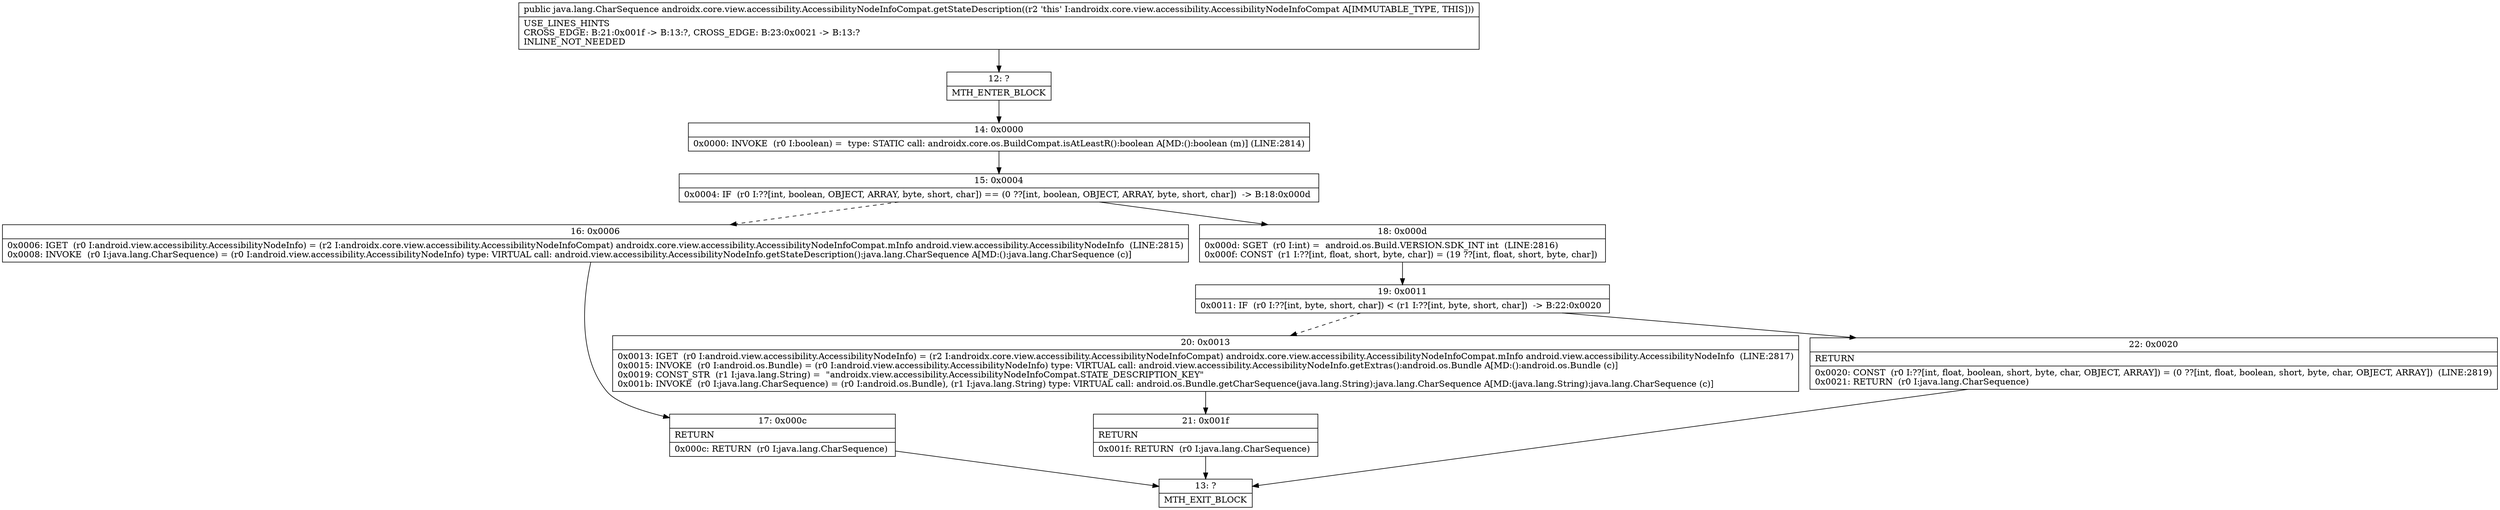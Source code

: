 digraph "CFG forandroidx.core.view.accessibility.AccessibilityNodeInfoCompat.getStateDescription()Ljava\/lang\/CharSequence;" {
Node_12 [shape=record,label="{12\:\ ?|MTH_ENTER_BLOCK\l}"];
Node_14 [shape=record,label="{14\:\ 0x0000|0x0000: INVOKE  (r0 I:boolean) =  type: STATIC call: androidx.core.os.BuildCompat.isAtLeastR():boolean A[MD:():boolean (m)] (LINE:2814)\l}"];
Node_15 [shape=record,label="{15\:\ 0x0004|0x0004: IF  (r0 I:??[int, boolean, OBJECT, ARRAY, byte, short, char]) == (0 ??[int, boolean, OBJECT, ARRAY, byte, short, char])  \-\> B:18:0x000d \l}"];
Node_16 [shape=record,label="{16\:\ 0x0006|0x0006: IGET  (r0 I:android.view.accessibility.AccessibilityNodeInfo) = (r2 I:androidx.core.view.accessibility.AccessibilityNodeInfoCompat) androidx.core.view.accessibility.AccessibilityNodeInfoCompat.mInfo android.view.accessibility.AccessibilityNodeInfo  (LINE:2815)\l0x0008: INVOKE  (r0 I:java.lang.CharSequence) = (r0 I:android.view.accessibility.AccessibilityNodeInfo) type: VIRTUAL call: android.view.accessibility.AccessibilityNodeInfo.getStateDescription():java.lang.CharSequence A[MD:():java.lang.CharSequence (c)]\l}"];
Node_17 [shape=record,label="{17\:\ 0x000c|RETURN\l|0x000c: RETURN  (r0 I:java.lang.CharSequence) \l}"];
Node_13 [shape=record,label="{13\:\ ?|MTH_EXIT_BLOCK\l}"];
Node_18 [shape=record,label="{18\:\ 0x000d|0x000d: SGET  (r0 I:int) =  android.os.Build.VERSION.SDK_INT int  (LINE:2816)\l0x000f: CONST  (r1 I:??[int, float, short, byte, char]) = (19 ??[int, float, short, byte, char]) \l}"];
Node_19 [shape=record,label="{19\:\ 0x0011|0x0011: IF  (r0 I:??[int, byte, short, char]) \< (r1 I:??[int, byte, short, char])  \-\> B:22:0x0020 \l}"];
Node_20 [shape=record,label="{20\:\ 0x0013|0x0013: IGET  (r0 I:android.view.accessibility.AccessibilityNodeInfo) = (r2 I:androidx.core.view.accessibility.AccessibilityNodeInfoCompat) androidx.core.view.accessibility.AccessibilityNodeInfoCompat.mInfo android.view.accessibility.AccessibilityNodeInfo  (LINE:2817)\l0x0015: INVOKE  (r0 I:android.os.Bundle) = (r0 I:android.view.accessibility.AccessibilityNodeInfo) type: VIRTUAL call: android.view.accessibility.AccessibilityNodeInfo.getExtras():android.os.Bundle A[MD:():android.os.Bundle (c)]\l0x0019: CONST_STR  (r1 I:java.lang.String) =  \"androidx.view.accessibility.AccessibilityNodeInfoCompat.STATE_DESCRIPTION_KEY\" \l0x001b: INVOKE  (r0 I:java.lang.CharSequence) = (r0 I:android.os.Bundle), (r1 I:java.lang.String) type: VIRTUAL call: android.os.Bundle.getCharSequence(java.lang.String):java.lang.CharSequence A[MD:(java.lang.String):java.lang.CharSequence (c)]\l}"];
Node_21 [shape=record,label="{21\:\ 0x001f|RETURN\l|0x001f: RETURN  (r0 I:java.lang.CharSequence) \l}"];
Node_22 [shape=record,label="{22\:\ 0x0020|RETURN\l|0x0020: CONST  (r0 I:??[int, float, boolean, short, byte, char, OBJECT, ARRAY]) = (0 ??[int, float, boolean, short, byte, char, OBJECT, ARRAY])  (LINE:2819)\l0x0021: RETURN  (r0 I:java.lang.CharSequence) \l}"];
MethodNode[shape=record,label="{public java.lang.CharSequence androidx.core.view.accessibility.AccessibilityNodeInfoCompat.getStateDescription((r2 'this' I:androidx.core.view.accessibility.AccessibilityNodeInfoCompat A[IMMUTABLE_TYPE, THIS]))  | USE_LINES_HINTS\lCROSS_EDGE: B:21:0x001f \-\> B:13:?, CROSS_EDGE: B:23:0x0021 \-\> B:13:?\lINLINE_NOT_NEEDED\l}"];
MethodNode -> Node_12;Node_12 -> Node_14;
Node_14 -> Node_15;
Node_15 -> Node_16[style=dashed];
Node_15 -> Node_18;
Node_16 -> Node_17;
Node_17 -> Node_13;
Node_18 -> Node_19;
Node_19 -> Node_20[style=dashed];
Node_19 -> Node_22;
Node_20 -> Node_21;
Node_21 -> Node_13;
Node_22 -> Node_13;
}


